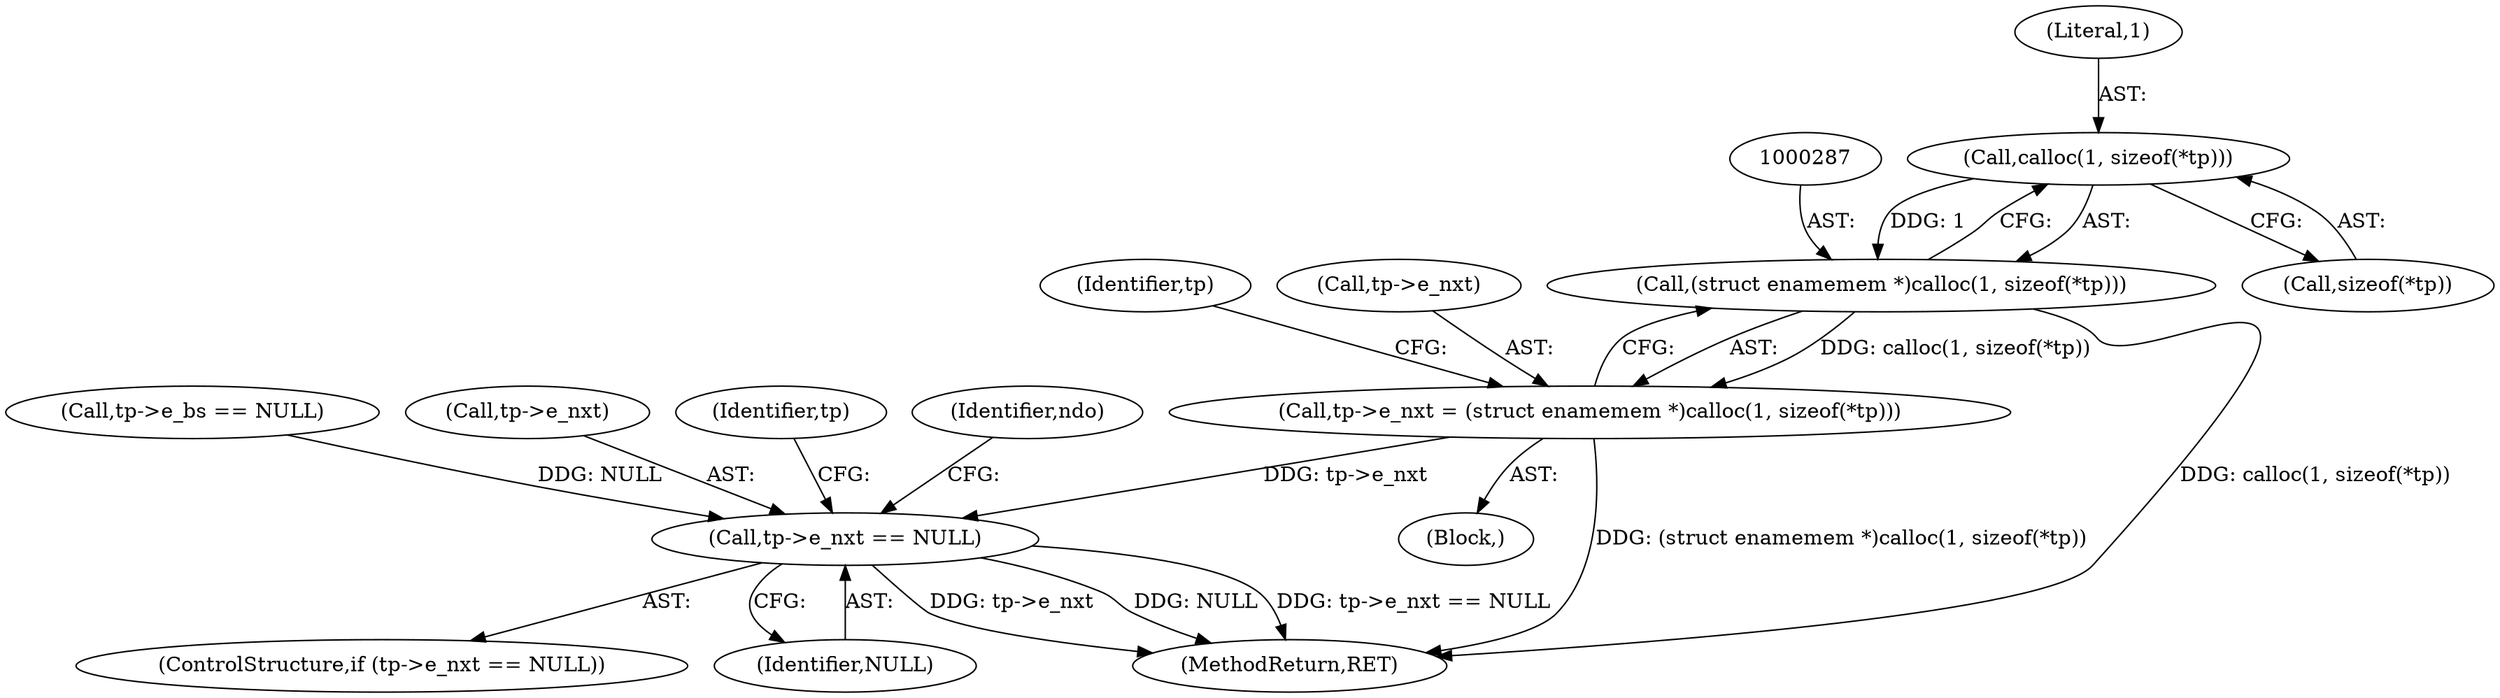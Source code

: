digraph "1_tcpdump_730fc35968c5433b9e2a829779057f4f9495dc51_1@API" {
"1000288" [label="(Call,calloc(1, sizeof(*tp)))"];
"1000286" [label="(Call,(struct enamemem *)calloc(1, sizeof(*tp)))"];
"1000282" [label="(Call,tp->e_nxt = (struct enamemem *)calloc(1, sizeof(*tp)))"];
"1000294" [label="(Call,tp->e_nxt == NULL)"];
"1000296" [label="(Identifier,tp)"];
"1000294" [label="(Call,tp->e_nxt == NULL)"];
"1000282" [label="(Call,tp->e_nxt = (struct enamemem *)calloc(1, sizeof(*tp)))"];
"1000268" [label="(Call,tp->e_bs == NULL)"];
"1000286" [label="(Call,(struct enamemem *)calloc(1, sizeof(*tp)))"];
"1000304" [label="(MethodReturn,RET)"];
"1000293" [label="(ControlStructure,if (tp->e_nxt == NULL))"];
"1000298" [label="(Identifier,NULL)"];
"1000288" [label="(Call,calloc(1, sizeof(*tp)))"];
"1000104" [label="(Block,)"];
"1000283" [label="(Call,tp->e_nxt)"];
"1000295" [label="(Call,tp->e_nxt)"];
"1000303" [label="(Identifier,tp)"];
"1000289" [label="(Literal,1)"];
"1000290" [label="(Call,sizeof(*tp))"];
"1000300" [label="(Identifier,ndo)"];
"1000288" -> "1000286"  [label="AST: "];
"1000288" -> "1000290"  [label="CFG: "];
"1000289" -> "1000288"  [label="AST: "];
"1000290" -> "1000288"  [label="AST: "];
"1000286" -> "1000288"  [label="CFG: "];
"1000288" -> "1000286"  [label="DDG: 1"];
"1000286" -> "1000282"  [label="AST: "];
"1000287" -> "1000286"  [label="AST: "];
"1000282" -> "1000286"  [label="CFG: "];
"1000286" -> "1000304"  [label="DDG: calloc(1, sizeof(*tp))"];
"1000286" -> "1000282"  [label="DDG: calloc(1, sizeof(*tp))"];
"1000282" -> "1000104"  [label="AST: "];
"1000283" -> "1000282"  [label="AST: "];
"1000296" -> "1000282"  [label="CFG: "];
"1000282" -> "1000304"  [label="DDG: (struct enamemem *)calloc(1, sizeof(*tp))"];
"1000282" -> "1000294"  [label="DDG: tp->e_nxt"];
"1000294" -> "1000293"  [label="AST: "];
"1000294" -> "1000298"  [label="CFG: "];
"1000295" -> "1000294"  [label="AST: "];
"1000298" -> "1000294"  [label="AST: "];
"1000300" -> "1000294"  [label="CFG: "];
"1000303" -> "1000294"  [label="CFG: "];
"1000294" -> "1000304"  [label="DDG: NULL"];
"1000294" -> "1000304"  [label="DDG: tp->e_nxt == NULL"];
"1000294" -> "1000304"  [label="DDG: tp->e_nxt"];
"1000268" -> "1000294"  [label="DDG: NULL"];
}

